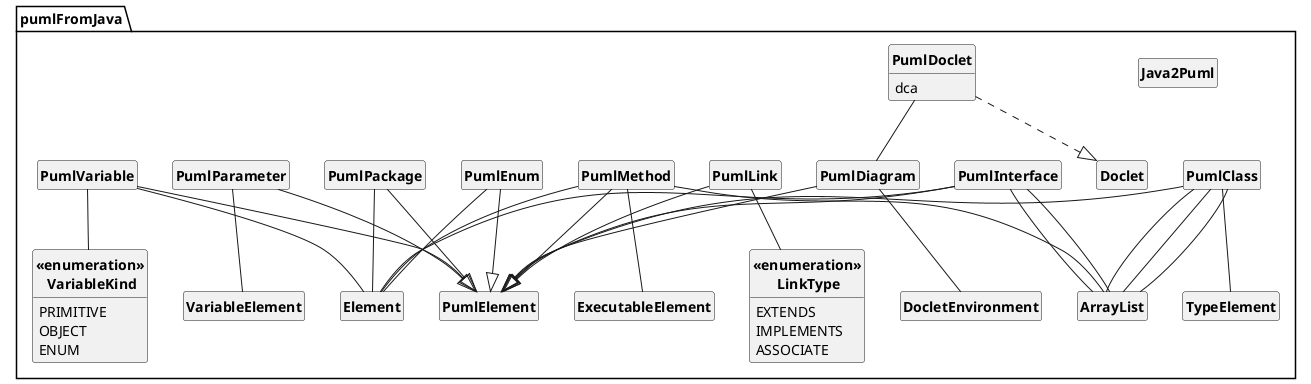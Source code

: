@startuml

skinparam style strictuml
skinparam classAttributeIconSize 0
skinparam classFontStyle Bold
hide empty members

Package "pumlFromJava" {
class Java2Puml
{
}

class PumlClass
{
}

class PumlDiagram
{
}

class PumlDoclet
{
dca
}

class PumlElement
{
}

class PumlEnum
{
}

class PumlInterface
{
}

class PumlLink
{
}

class PumlMethod
{
}

class PumlPackage
{
}

class PumlParameter
{
}

class PumlVariable
{
}

class "<<enumeration>>\n LinkType" as LinkType
{
EXTENDS
IMPLEMENTS
ASSOCIATE
}

class "<<enumeration>>\n VariableKind" as VariableKind
{
PRIMITIVE
OBJECT
ENUM
}


PumlClass --|> PumlElement
PumlClass -- TypeElement
PumlClass -- ArrayList
PumlClass -- ArrayList
PumlClass -- ArrayList

PumlDiagram --|> PumlElement
PumlDiagram -- DocletEnvironment

PumlDoclet ..|> Doclet
PumlDoclet -- PumlDiagram


PumlEnum --|> PumlElement
PumlEnum -- Element

PumlInterface --|> PumlElement
PumlInterface -- Element
PumlInterface -- ArrayList
PumlInterface -- ArrayList

PumlLink --|> PumlElement
PumlLink -- LinkType

PumlMethod --|> PumlElement
PumlMethod -- Element
PumlMethod -- ExecutableElement
PumlMethod -- ArrayList

PumlPackage --|> PumlElement
PumlPackage -- Element

PumlParameter --|> PumlElement
PumlParameter -- VariableElement

PumlVariable --|> PumlElement
PumlVariable -- Element
PumlVariable -- VariableKind

}

@enduml

